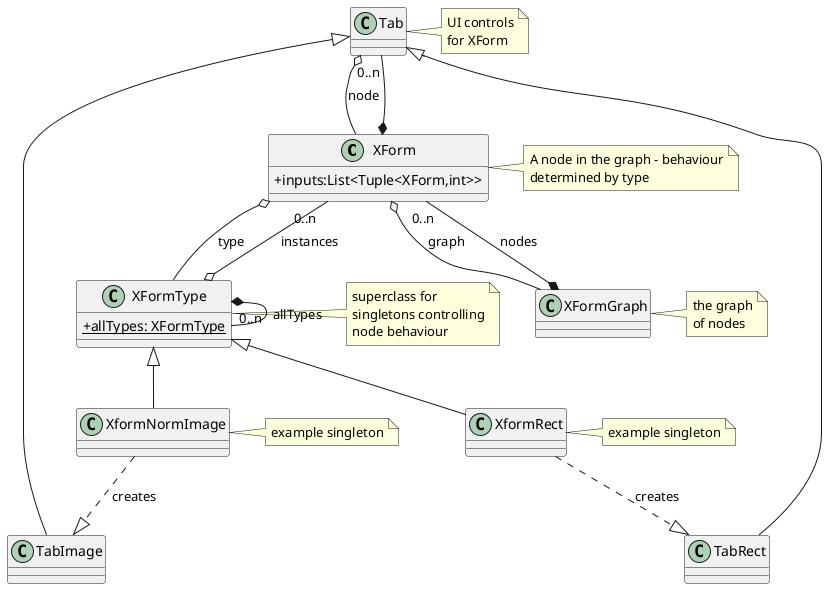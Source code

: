 @startuml
skinparam classAttributeIconSize 0

class XForm {
    +inputs:List<Tuple<XForm,int>>
}
note right of XForm
A node in the graph - behaviour
determined by type
end note

class XFormType {
    +{static} allTypes: XFormType
}
note right of XFormType
superclass for
singletons controlling
node behaviour
end note

XFormType *-- "0..n" XFormType : allTypes

XFormGraph *-- "0..n" XForm : nodes

XFormType o-- "0..n" XForm : instances

XForm o-- XFormType : type 
XForm o-- XFormGraph : graph

note right of XFormGraph
the graph
of nodes
end note

XformNormImage -up-|> XFormType
XformRect -up-|> XFormType

note right of XformNormImage
example singleton
end note
note right of XformRect
example singleton
end note

XformRect ..|> TabRect: creates
XformNormImage ..|> TabImage: creates

TabImage -up-|> Tab
TabRect -up-|> Tab


Tab o-- XForm:node
note right of Tab
UI controls
for XForm
end note

XForm *-- "0..n" Tab


@enduml
